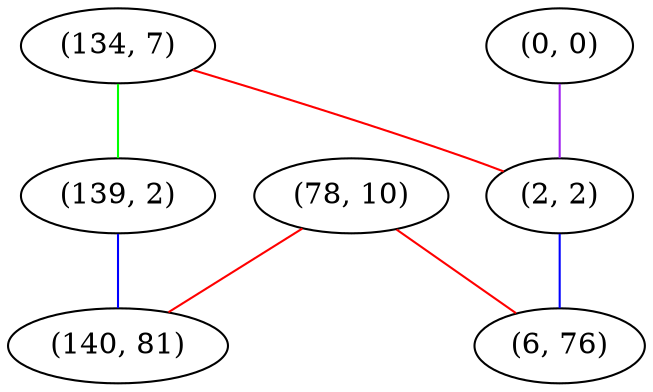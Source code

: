 graph "" {
"(78, 10)";
"(134, 7)";
"(139, 2)";
"(0, 0)";
"(140, 81)";
"(2, 2)";
"(6, 76)";
"(78, 10)" -- "(6, 76)"  [color=red, key=0, weight=1];
"(78, 10)" -- "(140, 81)"  [color=red, key=0, weight=1];
"(134, 7)" -- "(139, 2)"  [color=green, key=0, weight=2];
"(134, 7)" -- "(2, 2)"  [color=red, key=0, weight=1];
"(139, 2)" -- "(140, 81)"  [color=blue, key=0, weight=3];
"(0, 0)" -- "(2, 2)"  [color=purple, key=0, weight=4];
"(2, 2)" -- "(6, 76)"  [color=blue, key=0, weight=3];
}
